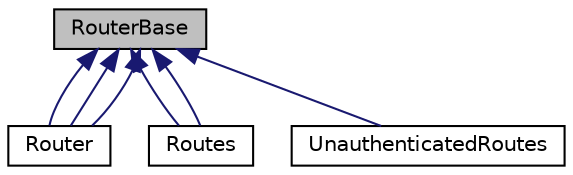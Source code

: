 digraph "RouterBase"
{
  edge [fontname="Helvetica",fontsize="10",labelfontname="Helvetica",labelfontsize="10"];
  node [fontname="Helvetica",fontsize="10",shape=record];
  Node0 [label="RouterBase",height=0.2,width=0.4,color="black", fillcolor="grey75", style="filled", fontcolor="black"];
  Node0 -> Node1 [dir="back",color="midnightblue",fontsize="10",style="solid",fontname="Helvetica"];
  Node1 [label="Router",height=0.2,width=0.4,color="black", fillcolor="white", style="filled",URL="$class_app_1_1_lists_1_1_router.html"];
  Node0 -> Node1 [dir="back",color="midnightblue",fontsize="10",style="solid",fontname="Helvetica"];
  Node0 -> Node1 [dir="back",color="midnightblue",fontsize="10",style="solid",fontname="Helvetica"];
  Node0 -> Node2 [dir="back",color="midnightblue",fontsize="10",style="solid",fontname="Helvetica"];
  Node2 [label="Routes",height=0.2,width=0.4,color="black", fillcolor="white", style="filled",URL="$class_app_1_1_user_1_1_routes.html"];
  Node0 -> Node3 [dir="back",color="midnightblue",fontsize="10",style="solid",fontname="Helvetica"];
  Node3 [label="UnauthenticatedRoutes",height=0.2,width=0.4,color="black", fillcolor="white", style="filled",URL="$class_app_1_1_user_1_1_unauthenticated_routes.html"];
  Node0 -> Node2 [dir="back",color="midnightblue",fontsize="10",style="solid",fontname="Helvetica"];
}
